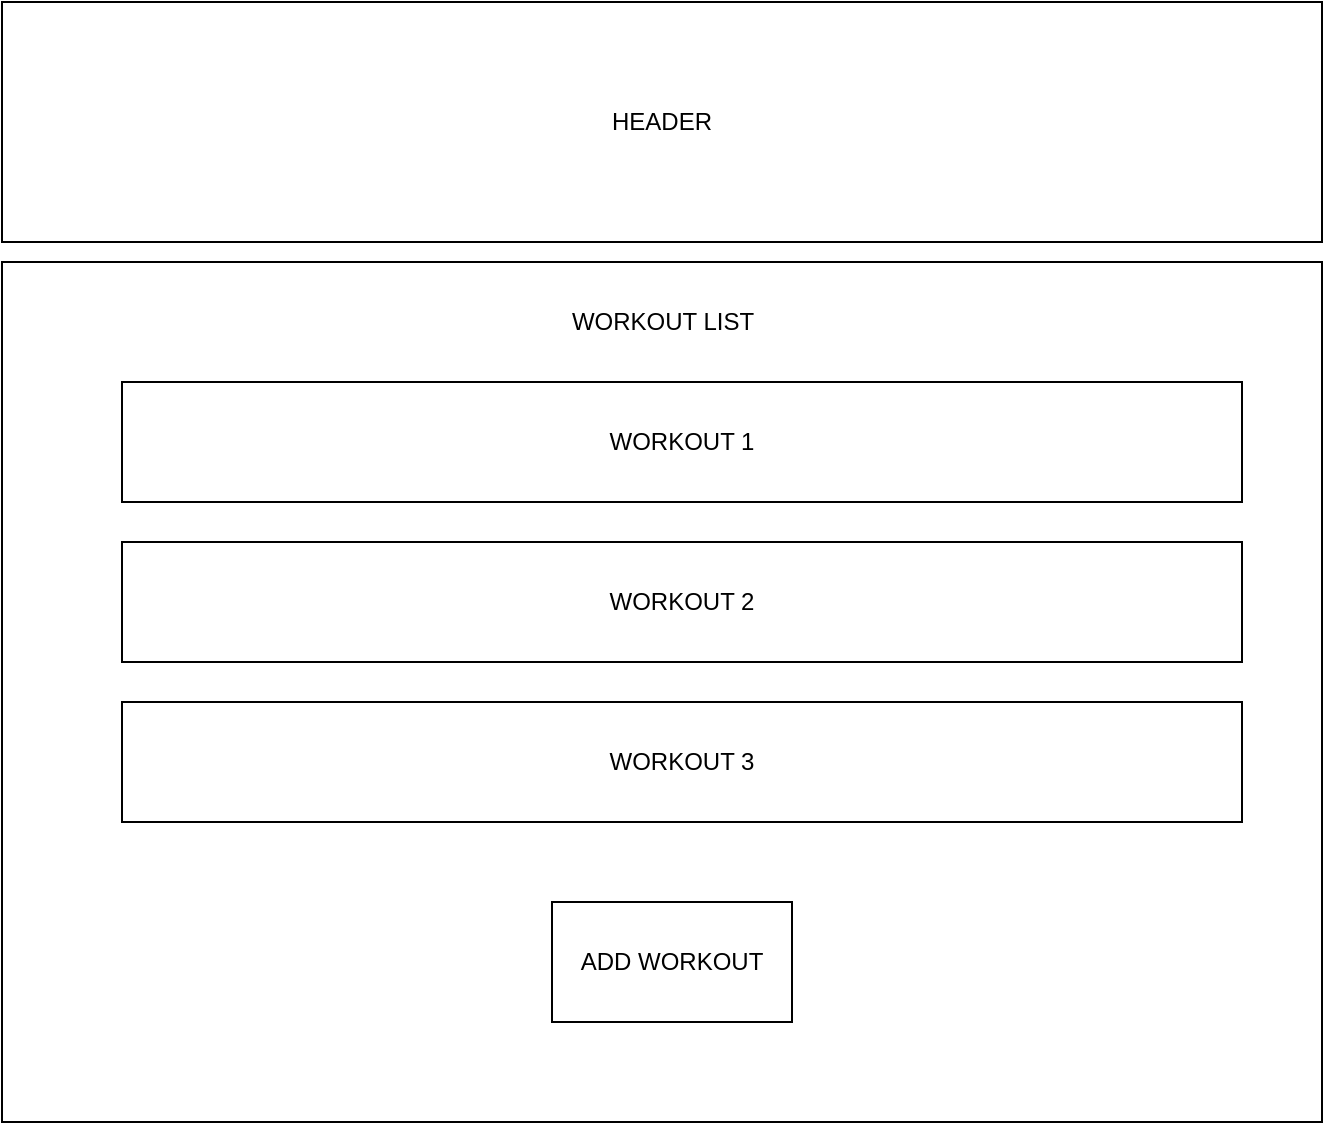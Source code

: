 <mxfile>
    <diagram id="-IbDgTEcw5LaZSZq4VB-" name="Page-1">
        <mxGraphModel dx="707" dy="609" grid="1" gridSize="10" guides="1" tooltips="1" connect="1" arrows="1" fold="1" page="1" pageScale="1" pageWidth="850" pageHeight="1100" math="0" shadow="0">
            <root>
                <mxCell id="0"/>
                <mxCell id="1" parent="0"/>
                <mxCell id="2" value="" style="rounded=0;whiteSpace=wrap;html=1;fontStyle=1" vertex="1" parent="1">
                    <mxGeometry x="30" y="170" width="660" height="430" as="geometry"/>
                </mxCell>
                <mxCell id="3" value="HEADER" style="rounded=0;whiteSpace=wrap;html=1;" vertex="1" parent="1">
                    <mxGeometry x="30" y="40" width="660" height="120" as="geometry"/>
                </mxCell>
                <mxCell id="5" value="WORKOUT LIST" style="text;html=1;resizable=0;autosize=1;align=center;verticalAlign=middle;points=[];fillColor=none;strokeColor=none;rounded=0;" vertex="1" parent="1">
                    <mxGeometry x="305" y="190" width="110" height="20" as="geometry"/>
                </mxCell>
                <mxCell id="6" value="WORKOUT 1" style="rounded=0;whiteSpace=wrap;html=1;" vertex="1" parent="1">
                    <mxGeometry x="90" y="230" width="560" height="60" as="geometry"/>
                </mxCell>
                <mxCell id="7" value="WORKOUT 2" style="rounded=0;whiteSpace=wrap;html=1;" vertex="1" parent="1">
                    <mxGeometry x="90" y="310" width="560" height="60" as="geometry"/>
                </mxCell>
                <mxCell id="8" value="WORKOUT 3" style="rounded=0;whiteSpace=wrap;html=1;" vertex="1" parent="1">
                    <mxGeometry x="90" y="390" width="560" height="60" as="geometry"/>
                </mxCell>
                <mxCell id="9" value="ADD WORKOUT" style="rounded=0;whiteSpace=wrap;html=1;" vertex="1" parent="1">
                    <mxGeometry x="305" y="490" width="120" height="60" as="geometry"/>
                </mxCell>
            </root>
        </mxGraphModel>
    </diagram>
</mxfile>